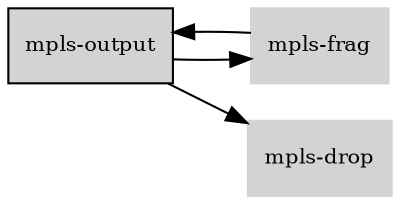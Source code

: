 digraph "mpls_output_subgraph" {
  rankdir=LR;
  node [shape=box, style=filled, fontsize=10, color=lightgray, fontcolor=black, fillcolor=lightgray];
  "mpls-output" [color=black, fontcolor=black, fillcolor=lightgray];
  edge [fontsize=8];
  "mpls-frag" -> "mpls-output";
  "mpls-output" -> "mpls-drop";
  "mpls-output" -> "mpls-frag";
}
